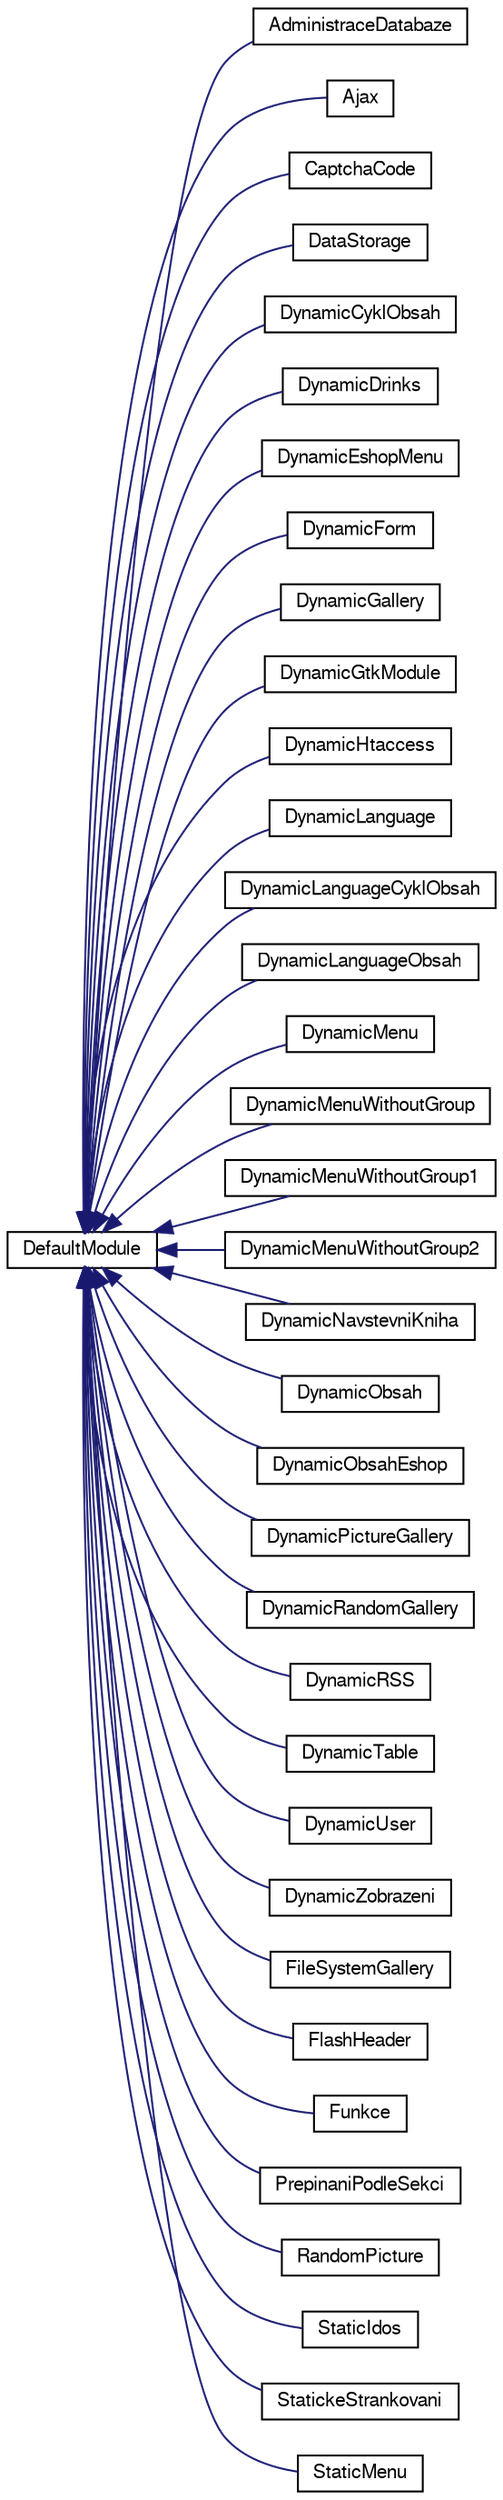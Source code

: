 digraph G
{
  bgcolor="transparent";
  edge [fontname="FreeSans",fontsize="10",labelfontname="FreeSans",labelfontsize="10"];
  node [fontname="FreeSans",fontsize="10",shape=record];
  rankdir=LR;
  Node1 [label="DefaultModule",height=0.2,width=0.4,color="black",URL="$classDefaultModule.html"];
  Node1 -> Node2 [dir=back,color="midnightblue",fontsize="10",style="solid",fontname="FreeSans"];
  Node2 [label="AdministraceDatabaze",height=0.2,width=0.4,color="black",URL="$classAdministraceDatabaze.html"];
  Node1 -> Node3 [dir=back,color="midnightblue",fontsize="10",style="solid",fontname="FreeSans"];
  Node3 [label="Ajax",height=0.2,width=0.4,color="black",URL="$classAjax.html"];
  Node1 -> Node4 [dir=back,color="midnightblue",fontsize="10",style="solid",fontname="FreeSans"];
  Node4 [label="CaptchaCode",height=0.2,width=0.4,color="black",URL="$classCaptchaCode.html"];
  Node1 -> Node5 [dir=back,color="midnightblue",fontsize="10",style="solid",fontname="FreeSans"];
  Node5 [label="DataStorage",height=0.2,width=0.4,color="black",URL="$classDataStorage.html"];
  Node1 -> Node6 [dir=back,color="midnightblue",fontsize="10",style="solid",fontname="FreeSans"];
  Node6 [label="DynamicCyklObsah",height=0.2,width=0.4,color="black",URL="$classDynamicCyklObsah.html"];
  Node1 -> Node7 [dir=back,color="midnightblue",fontsize="10",style="solid",fontname="FreeSans"];
  Node7 [label="DynamicDrinks",height=0.2,width=0.4,color="black",URL="$classDynamicDrinks.html"];
  Node1 -> Node8 [dir=back,color="midnightblue",fontsize="10",style="solid",fontname="FreeSans"];
  Node8 [label="DynamicEshopMenu",height=0.2,width=0.4,color="black",URL="$classDynamicEshopMenu.html"];
  Node1 -> Node9 [dir=back,color="midnightblue",fontsize="10",style="solid",fontname="FreeSans"];
  Node9 [label="DynamicForm",height=0.2,width=0.4,color="black",URL="$classDynamicForm.html"];
  Node1 -> Node10 [dir=back,color="midnightblue",fontsize="10",style="solid",fontname="FreeSans"];
  Node10 [label="DynamicGallery",height=0.2,width=0.4,color="black",URL="$classDynamicGallery.html"];
  Node1 -> Node11 [dir=back,color="midnightblue",fontsize="10",style="solid",fontname="FreeSans"];
  Node11 [label="DynamicGtkModule",height=0.2,width=0.4,color="black",URL="$classDynamicGtkModule.html"];
  Node1 -> Node12 [dir=back,color="midnightblue",fontsize="10",style="solid",fontname="FreeSans"];
  Node12 [label="DynamicHtaccess",height=0.2,width=0.4,color="black",URL="$classDynamicHtaccess.html"];
  Node1 -> Node13 [dir=back,color="midnightblue",fontsize="10",style="solid",fontname="FreeSans"];
  Node13 [label="DynamicLanguage",height=0.2,width=0.4,color="black",URL="$classDynamicLanguage.html"];
  Node1 -> Node14 [dir=back,color="midnightblue",fontsize="10",style="solid",fontname="FreeSans"];
  Node14 [label="DynamicLanguageCyklObsah",height=0.2,width=0.4,color="black",URL="$classDynamicLanguageCyklObsah.html"];
  Node1 -> Node15 [dir=back,color="midnightblue",fontsize="10",style="solid",fontname="FreeSans"];
  Node15 [label="DynamicLanguageObsah",height=0.2,width=0.4,color="black",URL="$classDynamicLanguageObsah.html"];
  Node1 -> Node16 [dir=back,color="midnightblue",fontsize="10",style="solid",fontname="FreeSans"];
  Node16 [label="DynamicMenu",height=0.2,width=0.4,color="black",URL="$classDynamicMenu.html"];
  Node1 -> Node17 [dir=back,color="midnightblue",fontsize="10",style="solid",fontname="FreeSans"];
  Node17 [label="DynamicMenuWithoutGroup",height=0.2,width=0.4,color="black",URL="$classDynamicMenuWithoutGroup.html"];
  Node1 -> Node18 [dir=back,color="midnightblue",fontsize="10",style="solid",fontname="FreeSans"];
  Node18 [label="DynamicMenuWithoutGroup1",height=0.2,width=0.4,color="black",URL="$classDynamicMenuWithoutGroup1.html"];
  Node1 -> Node19 [dir=back,color="midnightblue",fontsize="10",style="solid",fontname="FreeSans"];
  Node19 [label="DynamicMenuWithoutGroup2",height=0.2,width=0.4,color="black",URL="$classDynamicMenuWithoutGroup2.html"];
  Node1 -> Node20 [dir=back,color="midnightblue",fontsize="10",style="solid",fontname="FreeSans"];
  Node20 [label="DynamicNavstevniKniha",height=0.2,width=0.4,color="black",URL="$classDynamicNavstevniKniha.html"];
  Node1 -> Node21 [dir=back,color="midnightblue",fontsize="10",style="solid",fontname="FreeSans"];
  Node21 [label="DynamicObsah",height=0.2,width=0.4,color="black",URL="$classDynamicObsah.html"];
  Node1 -> Node22 [dir=back,color="midnightblue",fontsize="10",style="solid",fontname="FreeSans"];
  Node22 [label="DynamicObsahEshop",height=0.2,width=0.4,color="black",URL="$classDynamicObsahEshop.html"];
  Node1 -> Node23 [dir=back,color="midnightblue",fontsize="10",style="solid",fontname="FreeSans"];
  Node23 [label="DynamicPictureGallery",height=0.2,width=0.4,color="black",URL="$classDynamicPictureGallery.html"];
  Node1 -> Node24 [dir=back,color="midnightblue",fontsize="10",style="solid",fontname="FreeSans"];
  Node24 [label="DynamicRandomGallery",height=0.2,width=0.4,color="black",URL="$classDynamicRandomGallery.html"];
  Node1 -> Node25 [dir=back,color="midnightblue",fontsize="10",style="solid",fontname="FreeSans"];
  Node25 [label="DynamicRSS",height=0.2,width=0.4,color="black",URL="$classDynamicRSS.html"];
  Node1 -> Node26 [dir=back,color="midnightblue",fontsize="10",style="solid",fontname="FreeSans"];
  Node26 [label="DynamicTable",height=0.2,width=0.4,color="black",URL="$classDynamicTable.html"];
  Node1 -> Node27 [dir=back,color="midnightblue",fontsize="10",style="solid",fontname="FreeSans"];
  Node27 [label="DynamicUser",height=0.2,width=0.4,color="black",URL="$classDynamicUser.html"];
  Node1 -> Node28 [dir=back,color="midnightblue",fontsize="10",style="solid",fontname="FreeSans"];
  Node28 [label="DynamicZobrazeni",height=0.2,width=0.4,color="black",URL="$classDynamicZobrazeni.html"];
  Node1 -> Node29 [dir=back,color="midnightblue",fontsize="10",style="solid",fontname="FreeSans"];
  Node29 [label="FileSystemGallery",height=0.2,width=0.4,color="black",URL="$classFileSystemGallery.html"];
  Node1 -> Node30 [dir=back,color="midnightblue",fontsize="10",style="solid",fontname="FreeSans"];
  Node30 [label="FlashHeader",height=0.2,width=0.4,color="black",URL="$classFlashHeader.html"];
  Node1 -> Node31 [dir=back,color="midnightblue",fontsize="10",style="solid",fontname="FreeSans"];
  Node31 [label="Funkce",height=0.2,width=0.4,color="black",URL="$classFunkce.html"];
  Node1 -> Node32 [dir=back,color="midnightblue",fontsize="10",style="solid",fontname="FreeSans"];
  Node32 [label="PrepinaniPodleSekci",height=0.2,width=0.4,color="black",URL="$classPrepinaniPodleSekci.html"];
  Node1 -> Node33 [dir=back,color="midnightblue",fontsize="10",style="solid",fontname="FreeSans"];
  Node33 [label="RandomPicture",height=0.2,width=0.4,color="black",URL="$classRandomPicture.html"];
  Node1 -> Node34 [dir=back,color="midnightblue",fontsize="10",style="solid",fontname="FreeSans"];
  Node34 [label="StaticIdos",height=0.2,width=0.4,color="black",URL="$classStaticIdos.html"];
  Node1 -> Node35 [dir=back,color="midnightblue",fontsize="10",style="solid",fontname="FreeSans"];
  Node35 [label="StatickeStrankovani",height=0.2,width=0.4,color="black",URL="$classStatickeStrankovani.html"];
  Node1 -> Node36 [dir=back,color="midnightblue",fontsize="10",style="solid",fontname="FreeSans"];
  Node36 [label="StaticMenu",height=0.2,width=0.4,color="black",URL="$classStaticMenu.html"];
}
